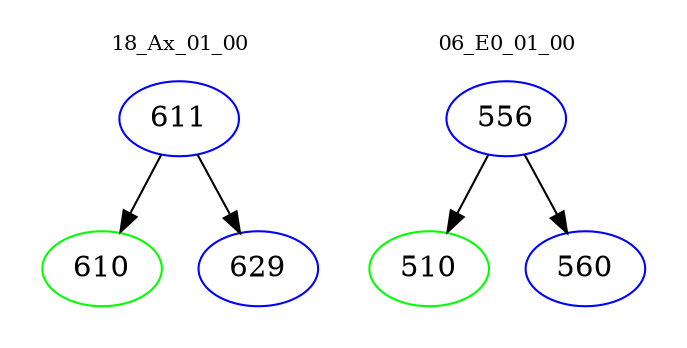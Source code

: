 digraph{
subgraph cluster_0 {
color = white
label = "18_Ax_01_00";
fontsize=10;
T0_611 [label="611", color="blue"]
T0_611 -> T0_610 [color="black"]
T0_610 [label="610", color="green"]
T0_611 -> T0_629 [color="black"]
T0_629 [label="629", color="blue"]
}
subgraph cluster_1 {
color = white
label = "06_E0_01_00";
fontsize=10;
T1_556 [label="556", color="blue"]
T1_556 -> T1_510 [color="black"]
T1_510 [label="510", color="green"]
T1_556 -> T1_560 [color="black"]
T1_560 [label="560", color="blue"]
}
}
